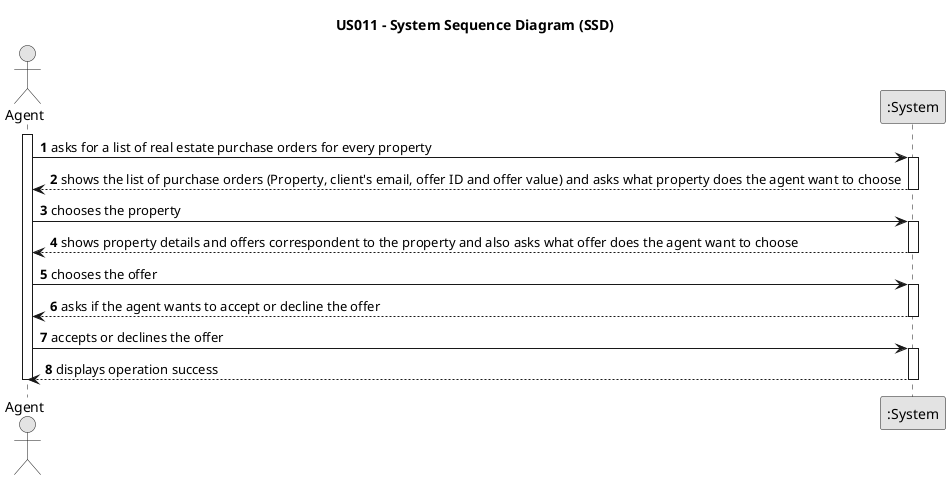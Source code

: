 @startuml

skinparam monochrome true
skinparam packageStyle rectangle
skinparam shadowing false

title US011 - System Sequence Diagram (SSD)

autonumber

actor "Agent" as agent
participant ":System" as sys

activate agent


agent -> sys : asks for a list of real estate purchase orders for every property
activate sys
sys --> agent : shows the list of purchase orders (Property, client's email, offer ID and offer value) and asks what property does the agent want to choose
deactivate sys

agent -> sys : chooses the property
activate sys
sys --> agent : shows property details and offers correspondent to the property and also asks what offer does the agent want to choose
deactivate sys

agent -> sys : chooses the offer
activate sys
sys --> agent : asks if the agent wants to accept or decline the offer
deactivate sys

agent -> sys : accepts or declines the offer
activate sys
sys --> agent : displays operation success
deactivate sys

deactivate agent
@enduml